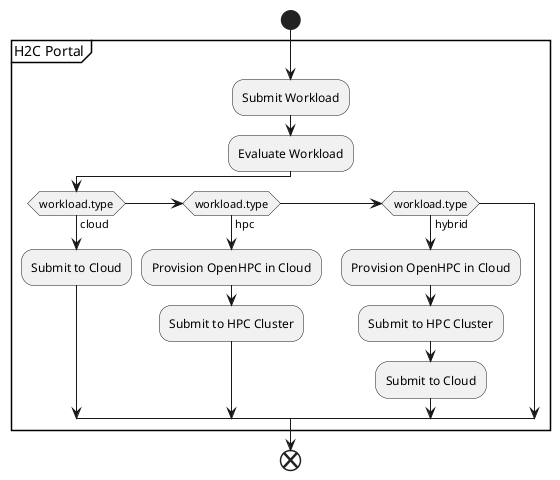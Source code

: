 @startuml

start

partition "H2C Portal" {
  :Submit Workload;
  :Evaluate Workload;
  if (workload.type) then (cloud)
    :Submit to Cloud;
  elseif (workload.type) then (hpc)
    :Provision OpenHPC in Cloud;
    :Submit to HPC Cluster;
  elseif (workload.type) then (hybrid)
    :Provision OpenHPC in Cloud;
    :Submit to HPC Cluster;
    :Submit to Cloud;
  endif
}

end

@enduml
